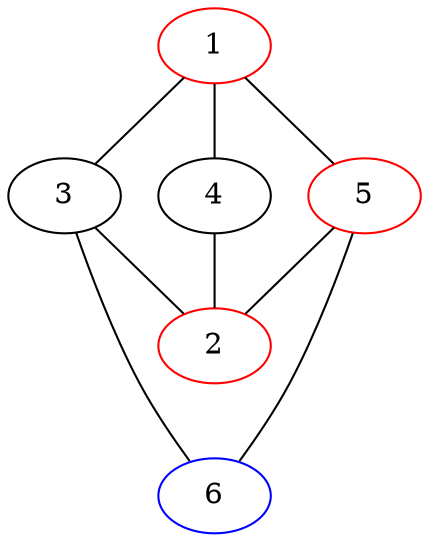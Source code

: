 graph {
  1 -- 3 -- 2;
  1 -- 4 -- 2;
  1 -- 5 -- 2;

  {
    rank="same";
    3;
    4;
    5;

  }


  {
    rank="sink";
    6;

  }

  3 -- 6 -- 5;
  1 [color="red"];
  2 [color="red"];
  5 [color="red"];
  6 [color="blue"];

}
